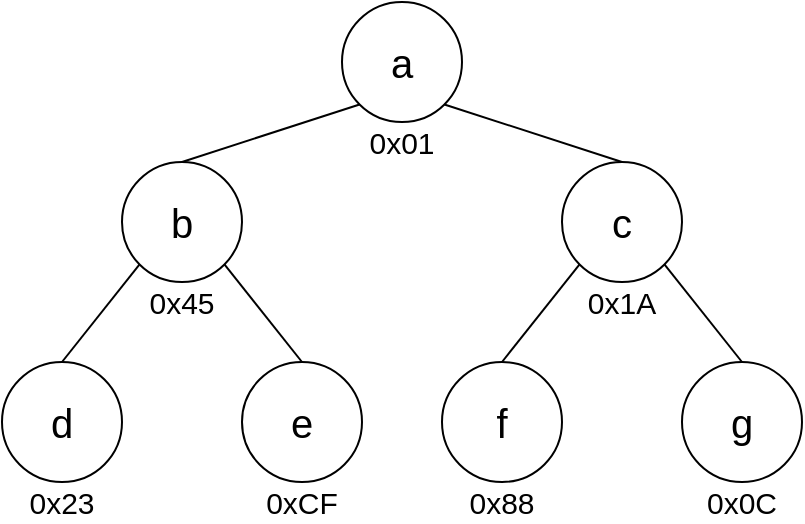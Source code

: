 <mxfile version="20.4.2" type="device"><diagram id="Y-uapxf91R-qB0D4k8d9" name="ページ1"><mxGraphModel dx="652" dy="309" grid="1" gridSize="10" guides="1" tooltips="1" connect="1" arrows="1" fold="1" page="1" pageScale="1" pageWidth="1169" pageHeight="827" math="0" shadow="0"><root><mxCell id="0"/><mxCell id="1" parent="0"/><mxCell id="_e98vY_LKBtYL3cLuxC4-2" value="&lt;font style=&quot;font-size: 20px;&quot;&gt;c&lt;/font&gt;" style="ellipse;whiteSpace=wrap;html=1;aspect=fixed;" parent="1" vertex="1"><mxGeometry x="480" y="150" width="60" height="60" as="geometry"/></mxCell><mxCell id="_e98vY_LKBtYL3cLuxC4-5" value="&lt;font style=&quot;font-size: 20px;&quot;&gt;g&lt;/font&gt;" style="ellipse;whiteSpace=wrap;html=1;aspect=fixed;" parent="1" vertex="1"><mxGeometry x="540" y="250" width="60" height="60" as="geometry"/></mxCell><mxCell id="_e98vY_LKBtYL3cLuxC4-6" value="&lt;font style=&quot;font-size: 20px;&quot;&gt;b&lt;/font&gt;" style="ellipse;whiteSpace=wrap;html=1;aspect=fixed;" parent="1" vertex="1"><mxGeometry x="260" y="150" width="60" height="60" as="geometry"/></mxCell><mxCell id="_e98vY_LKBtYL3cLuxC4-9" value="&lt;font style=&quot;font-size: 20px;&quot;&gt;d&lt;/font&gt;" style="ellipse;whiteSpace=wrap;html=1;aspect=fixed;" parent="1" vertex="1"><mxGeometry x="200" y="250" width="60" height="60" as="geometry"/></mxCell><mxCell id="_e98vY_LKBtYL3cLuxC4-10" value="&lt;div style=&quot;&quot;&gt;&lt;span style=&quot;background-color: initial;&quot;&gt;&lt;font style=&quot;font-size: 20px;&quot;&gt;a&lt;/font&gt;&lt;/span&gt;&lt;/div&gt;" style="ellipse;whiteSpace=wrap;html=1;aspect=fixed;align=center;" parent="1" vertex="1"><mxGeometry x="370" y="70" width="60" height="60" as="geometry"/></mxCell><mxCell id="_e98vY_LKBtYL3cLuxC4-11" value="&lt;font style=&quot;font-size: 20px;&quot;&gt;e&lt;/font&gt;" style="ellipse;whiteSpace=wrap;html=1;aspect=fixed;" parent="1" vertex="1"><mxGeometry x="320" y="250" width="60" height="60" as="geometry"/></mxCell><mxCell id="_e98vY_LKBtYL3cLuxC4-12" value="&lt;font style=&quot;font-size: 20px;&quot;&gt;f&lt;/font&gt;" style="ellipse;whiteSpace=wrap;html=1;aspect=fixed;" parent="1" vertex="1"><mxGeometry x="420" y="250" width="60" height="60" as="geometry"/></mxCell><mxCell id="_e98vY_LKBtYL3cLuxC4-13" value="" style="endArrow=none;html=1;rounded=0;fontSize=20;exitX=0.5;exitY=0;exitDx=0;exitDy=0;entryX=0;entryY=1;entryDx=0;entryDy=0;" parent="1" source="_e98vY_LKBtYL3cLuxC4-6" edge="1" target="_e98vY_LKBtYL3cLuxC4-10"><mxGeometry width="50" height="50" relative="1" as="geometry"><mxPoint x="350" y="180" as="sourcePoint"/><mxPoint x="400" y="130" as="targetPoint"/></mxGeometry></mxCell><mxCell id="_e98vY_LKBtYL3cLuxC4-15" value="" style="endArrow=none;html=1;rounded=0;fontSize=20;entryX=1;entryY=1;entryDx=0;entryDy=0;exitX=0.5;exitY=0;exitDx=0;exitDy=0;" parent="1" source="_e98vY_LKBtYL3cLuxC4-2" target="_e98vY_LKBtYL3cLuxC4-10" edge="1"><mxGeometry width="50" height="50" relative="1" as="geometry"><mxPoint x="380" y="220" as="sourcePoint"/><mxPoint x="430" y="170" as="targetPoint"/></mxGeometry></mxCell><mxCell id="_e98vY_LKBtYL3cLuxC4-16" value="" style="endArrow=none;html=1;rounded=0;fontSize=20;entryX=0.5;entryY=0;entryDx=0;entryDy=0;exitX=1;exitY=1;exitDx=0;exitDy=0;" parent="1" source="_e98vY_LKBtYL3cLuxC4-2" target="_e98vY_LKBtYL3cLuxC4-5" edge="1"><mxGeometry width="50" height="50" relative="1" as="geometry"><mxPoint x="510" y="220" as="sourcePoint"/><mxPoint x="410" y="140" as="targetPoint"/></mxGeometry></mxCell><mxCell id="_e98vY_LKBtYL3cLuxC4-17" value="" style="endArrow=none;html=1;rounded=0;fontSize=20;entryX=0.5;entryY=0;entryDx=0;entryDy=0;exitX=0;exitY=1;exitDx=0;exitDy=0;" parent="1" source="_e98vY_LKBtYL3cLuxC4-2" target="_e98vY_LKBtYL3cLuxC4-12" edge="1"><mxGeometry width="50" height="50" relative="1" as="geometry"><mxPoint x="520" y="220" as="sourcePoint"/><mxPoint x="580" y="260" as="targetPoint"/></mxGeometry></mxCell><mxCell id="_e98vY_LKBtYL3cLuxC4-18" value="" style="endArrow=none;html=1;rounded=0;fontSize=20;entryX=0.5;entryY=0;entryDx=0;entryDy=0;exitX=1;exitY=1;exitDx=0;exitDy=0;" parent="1" source="_e98vY_LKBtYL3cLuxC4-6" target="_e98vY_LKBtYL3cLuxC4-11" edge="1"><mxGeometry width="50" height="50" relative="1" as="geometry"><mxPoint x="520" y="220" as="sourcePoint"/><mxPoint x="460" y="260" as="targetPoint"/></mxGeometry></mxCell><mxCell id="_e98vY_LKBtYL3cLuxC4-19" value="" style="endArrow=none;html=1;rounded=0;fontSize=20;entryX=0;entryY=1;entryDx=0;entryDy=0;exitX=0.5;exitY=0;exitDx=0;exitDy=0;" parent="1" source="_e98vY_LKBtYL3cLuxC4-9" target="_e98vY_LKBtYL3cLuxC4-6" edge="1"><mxGeometry width="50" height="50" relative="1" as="geometry"><mxPoint x="300" y="220" as="sourcePoint"/><mxPoint x="360" y="260" as="targetPoint"/></mxGeometry></mxCell><mxCell id="BrB-BL9yGo8qm9u_orR--3" value="&lt;font style=&quot;font-size: 15px;&quot;&gt;0x01&lt;/font&gt;" style="text;html=1;strokeColor=none;fillColor=none;align=center;verticalAlign=middle;whiteSpace=wrap;rounded=0;fontSize=11;" vertex="1" parent="1"><mxGeometry x="380" y="130" width="40" height="20" as="geometry"/></mxCell><mxCell id="BrB-BL9yGo8qm9u_orR--5" value="&lt;font style=&quot;font-size: 15px;&quot;&gt;0x45&lt;/font&gt;" style="text;html=1;strokeColor=none;fillColor=none;align=center;verticalAlign=middle;whiteSpace=wrap;rounded=0;fontSize=11;" vertex="1" parent="1"><mxGeometry x="270" y="210" width="40" height="20" as="geometry"/></mxCell><mxCell id="BrB-BL9yGo8qm9u_orR--6" value="&lt;font style=&quot;font-size: 15px;&quot;&gt;0x1A&lt;/font&gt;" style="text;html=1;strokeColor=none;fillColor=none;align=center;verticalAlign=middle;whiteSpace=wrap;rounded=0;fontSize=11;" vertex="1" parent="1"><mxGeometry x="490" y="210" width="40" height="20" as="geometry"/></mxCell><mxCell id="BrB-BL9yGo8qm9u_orR--7" value="&lt;font style=&quot;font-size: 15px;&quot;&gt;0x23&lt;/font&gt;" style="text;html=1;strokeColor=none;fillColor=none;align=center;verticalAlign=middle;whiteSpace=wrap;rounded=0;fontSize=11;" vertex="1" parent="1"><mxGeometry x="210" y="310" width="40" height="20" as="geometry"/></mxCell><mxCell id="BrB-BL9yGo8qm9u_orR--8" value="&lt;font style=&quot;font-size: 15px;&quot;&gt;0xCF&lt;/font&gt;" style="text;html=1;strokeColor=none;fillColor=none;align=center;verticalAlign=middle;whiteSpace=wrap;rounded=0;fontSize=11;" vertex="1" parent="1"><mxGeometry x="330" y="310" width="40" height="20" as="geometry"/></mxCell><mxCell id="BrB-BL9yGo8qm9u_orR--13" value="&lt;font style=&quot;font-size: 15px;&quot;&gt;0x88&lt;/font&gt;" style="text;html=1;strokeColor=none;fillColor=none;align=center;verticalAlign=middle;whiteSpace=wrap;rounded=0;fontSize=11;" vertex="1" parent="1"><mxGeometry x="430" y="310" width="40" height="20" as="geometry"/></mxCell><mxCell id="BrB-BL9yGo8qm9u_orR--15" value="&lt;font style=&quot;font-size: 15px;&quot;&gt;0x0C&lt;/font&gt;" style="text;html=1;strokeColor=none;fillColor=none;align=center;verticalAlign=middle;whiteSpace=wrap;rounded=0;fontSize=11;" vertex="1" parent="1"><mxGeometry x="550" y="310" width="40" height="20" as="geometry"/></mxCell></root></mxGraphModel></diagram></mxfile>